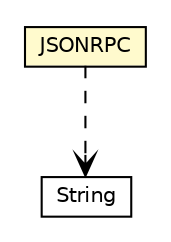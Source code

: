#!/usr/local/bin/dot
#
# Class diagram 
# Generated by UMLGraph version R5_6-24-gf6e263 (http://www.umlgraph.org/)
#

digraph G {
	edge [fontname="Helvetica",fontsize=10,labelfontname="Helvetica",labelfontsize=10];
	node [fontname="Helvetica",fontsize=10,shape=plaintext];
	nodesep=0.25;
	ranksep=0.5;
	// babble.net.json.JSONRPC
	c744 [label=<<table title="babble.net.json.JSONRPC" border="0" cellborder="1" cellspacing="0" cellpadding="2" port="p" bgcolor="lemonChiffon" href="./JSONRPC.html">
		<tr><td><table border="0" cellspacing="0" cellpadding="1">
<tr><td align="center" balign="center"> JSONRPC </td></tr>
		</table></td></tr>
		</table>>, URL="./JSONRPC.html", fontname="Helvetica", fontcolor="black", fontsize=10.0];
	// babble.net.json.JSONRPC DEPEND java.lang.String
	c744:p -> c753:p [taillabel="", label="", headlabel="", fontname="Helvetica", fontcolor="black", fontsize=10.0, color="black", arrowhead=open, style=dashed];
	// java.lang.String
	c753 [label=<<table title="java.lang.String" border="0" cellborder="1" cellspacing="0" cellpadding="2" port="p" href="http://java.sun.com/j2se/1.4.2/docs/api/java/lang/String.html">
		<tr><td><table border="0" cellspacing="0" cellpadding="1">
<tr><td align="center" balign="center"> String </td></tr>
		</table></td></tr>
		</table>>, URL="http://java.sun.com/j2se/1.4.2/docs/api/java/lang/String.html", fontname="Helvetica", fontcolor="black", fontsize=10.0];
}

